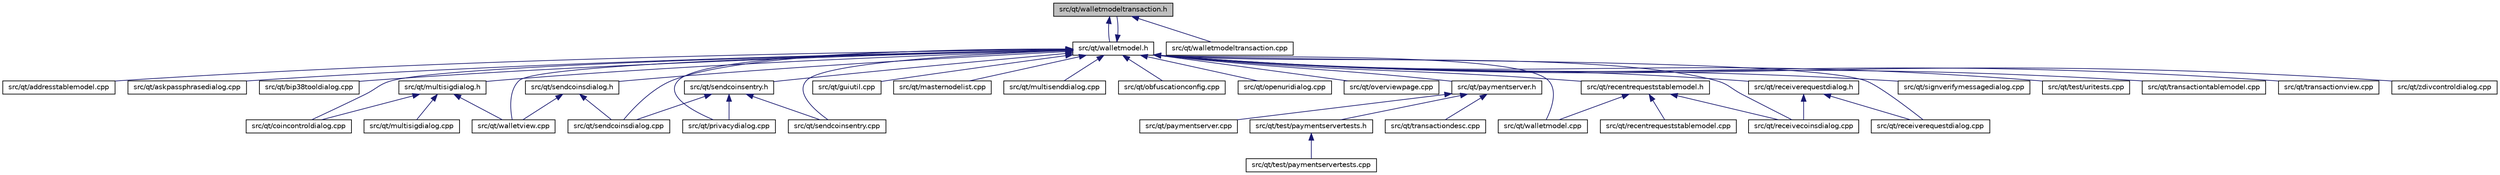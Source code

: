 digraph "src/qt/walletmodeltransaction.h"
{
  edge [fontname="Helvetica",fontsize="10",labelfontname="Helvetica",labelfontsize="10"];
  node [fontname="Helvetica",fontsize="10",shape=record];
  Node146 [label="src/qt/walletmodeltransaction.h",height=0.2,width=0.4,color="black", fillcolor="grey75", style="filled", fontcolor="black"];
  Node146 -> Node147 [dir="back",color="midnightblue",fontsize="10",style="solid",fontname="Helvetica"];
  Node147 [label="src/qt/walletmodel.h",height=0.2,width=0.4,color="black", fillcolor="white", style="filled",URL="$walletmodel_8h.html"];
  Node147 -> Node148 [dir="back",color="midnightblue",fontsize="10",style="solid",fontname="Helvetica"];
  Node148 [label="src/qt/addresstablemodel.cpp",height=0.2,width=0.4,color="black", fillcolor="white", style="filled",URL="$addresstablemodel_8cpp.html"];
  Node147 -> Node146 [dir="back",color="midnightblue",fontsize="10",style="solid",fontname="Helvetica"];
  Node147 -> Node149 [dir="back",color="midnightblue",fontsize="10",style="solid",fontname="Helvetica"];
  Node149 [label="src/qt/askpassphrasedialog.cpp",height=0.2,width=0.4,color="black", fillcolor="white", style="filled",URL="$askpassphrasedialog_8cpp.html"];
  Node147 -> Node150 [dir="back",color="midnightblue",fontsize="10",style="solid",fontname="Helvetica"];
  Node150 [label="src/qt/bip38tooldialog.cpp",height=0.2,width=0.4,color="black", fillcolor="white", style="filled",URL="$bip38tooldialog_8cpp.html"];
  Node147 -> Node151 [dir="back",color="midnightblue",fontsize="10",style="solid",fontname="Helvetica"];
  Node151 [label="src/qt/coincontroldialog.cpp",height=0.2,width=0.4,color="black", fillcolor="white", style="filled",URL="$coincontroldialog_8cpp.html"];
  Node147 -> Node152 [dir="back",color="midnightblue",fontsize="10",style="solid",fontname="Helvetica"];
  Node152 [label="src/qt/multisigdialog.h",height=0.2,width=0.4,color="black", fillcolor="white", style="filled",URL="$multisigdialog_8h.html"];
  Node152 -> Node151 [dir="back",color="midnightblue",fontsize="10",style="solid",fontname="Helvetica"];
  Node152 -> Node153 [dir="back",color="midnightblue",fontsize="10",style="solid",fontname="Helvetica"];
  Node153 [label="src/qt/multisigdialog.cpp",height=0.2,width=0.4,color="black", fillcolor="white", style="filled",URL="$multisigdialog_8cpp.html"];
  Node152 -> Node154 [dir="back",color="midnightblue",fontsize="10",style="solid",fontname="Helvetica"];
  Node154 [label="src/qt/walletview.cpp",height=0.2,width=0.4,color="black", fillcolor="white", style="filled",URL="$walletview_8cpp.html"];
  Node147 -> Node155 [dir="back",color="midnightblue",fontsize="10",style="solid",fontname="Helvetica"];
  Node155 [label="src/qt/guiutil.cpp",height=0.2,width=0.4,color="black", fillcolor="white", style="filled",URL="$guiutil_8cpp.html"];
  Node147 -> Node156 [dir="back",color="midnightblue",fontsize="10",style="solid",fontname="Helvetica"];
  Node156 [label="src/qt/masternodelist.cpp",height=0.2,width=0.4,color="black", fillcolor="white", style="filled",URL="$masternodelist_8cpp.html"];
  Node147 -> Node157 [dir="back",color="midnightblue",fontsize="10",style="solid",fontname="Helvetica"];
  Node157 [label="src/qt/multisenddialog.cpp",height=0.2,width=0.4,color="black", fillcolor="white", style="filled",URL="$multisenddialog_8cpp.html"];
  Node147 -> Node158 [dir="back",color="midnightblue",fontsize="10",style="solid",fontname="Helvetica"];
  Node158 [label="src/qt/obfuscationconfig.cpp",height=0.2,width=0.4,color="black", fillcolor="white", style="filled",URL="$obfuscationconfig_8cpp.html"];
  Node147 -> Node159 [dir="back",color="midnightblue",fontsize="10",style="solid",fontname="Helvetica"];
  Node159 [label="src/qt/openuridialog.cpp",height=0.2,width=0.4,color="black", fillcolor="white", style="filled",URL="$openuridialog_8cpp.html"];
  Node147 -> Node160 [dir="back",color="midnightblue",fontsize="10",style="solid",fontname="Helvetica"];
  Node160 [label="src/qt/overviewpage.cpp",height=0.2,width=0.4,color="black", fillcolor="white", style="filled",URL="$overviewpage_8cpp.html"];
  Node147 -> Node161 [dir="back",color="midnightblue",fontsize="10",style="solid",fontname="Helvetica"];
  Node161 [label="src/qt/paymentserver.h",height=0.2,width=0.4,color="black", fillcolor="white", style="filled",URL="$paymentserver_8h.html"];
  Node161 -> Node162 [dir="back",color="midnightblue",fontsize="10",style="solid",fontname="Helvetica"];
  Node162 [label="src/qt/paymentserver.cpp",height=0.2,width=0.4,color="black", fillcolor="white", style="filled",URL="$paymentserver_8cpp.html"];
  Node161 -> Node163 [dir="back",color="midnightblue",fontsize="10",style="solid",fontname="Helvetica"];
  Node163 [label="src/qt/test/paymentservertests.h",height=0.2,width=0.4,color="black", fillcolor="white", style="filled",URL="$paymentservertests_8h.html"];
  Node163 -> Node164 [dir="back",color="midnightblue",fontsize="10",style="solid",fontname="Helvetica"];
  Node164 [label="src/qt/test/paymentservertests.cpp",height=0.2,width=0.4,color="black", fillcolor="white", style="filled",URL="$paymentservertests_8cpp.html"];
  Node161 -> Node165 [dir="back",color="midnightblue",fontsize="10",style="solid",fontname="Helvetica"];
  Node165 [label="src/qt/transactiondesc.cpp",height=0.2,width=0.4,color="black", fillcolor="white", style="filled",URL="$transactiondesc_8cpp.html"];
  Node147 -> Node166 [dir="back",color="midnightblue",fontsize="10",style="solid",fontname="Helvetica"];
  Node166 [label="src/qt/sendcoinsentry.h",height=0.2,width=0.4,color="black", fillcolor="white", style="filled",URL="$sendcoinsentry_8h.html"];
  Node166 -> Node167 [dir="back",color="midnightblue",fontsize="10",style="solid",fontname="Helvetica"];
  Node167 [label="src/qt/privacydialog.cpp",height=0.2,width=0.4,color="black", fillcolor="white", style="filled",URL="$privacydialog_8cpp.html"];
  Node166 -> Node168 [dir="back",color="midnightblue",fontsize="10",style="solid",fontname="Helvetica"];
  Node168 [label="src/qt/sendcoinsdialog.cpp",height=0.2,width=0.4,color="black", fillcolor="white", style="filled",URL="$sendcoinsdialog_8cpp.html"];
  Node166 -> Node169 [dir="back",color="midnightblue",fontsize="10",style="solid",fontname="Helvetica"];
  Node169 [label="src/qt/sendcoinsentry.cpp",height=0.2,width=0.4,color="black", fillcolor="white", style="filled",URL="$sendcoinsentry_8cpp.html"];
  Node147 -> Node167 [dir="back",color="midnightblue",fontsize="10",style="solid",fontname="Helvetica"];
  Node147 -> Node170 [dir="back",color="midnightblue",fontsize="10",style="solid",fontname="Helvetica"];
  Node170 [label="src/qt/receiverequestdialog.h",height=0.2,width=0.4,color="black", fillcolor="white", style="filled",URL="$receiverequestdialog_8h.html"];
  Node170 -> Node171 [dir="back",color="midnightblue",fontsize="10",style="solid",fontname="Helvetica"];
  Node171 [label="src/qt/receivecoinsdialog.cpp",height=0.2,width=0.4,color="black", fillcolor="white", style="filled",URL="$receivecoinsdialog_8cpp.html"];
  Node170 -> Node172 [dir="back",color="midnightblue",fontsize="10",style="solid",fontname="Helvetica"];
  Node172 [label="src/qt/receiverequestdialog.cpp",height=0.2,width=0.4,color="black", fillcolor="white", style="filled",URL="$receiverequestdialog_8cpp.html"];
  Node147 -> Node173 [dir="back",color="midnightblue",fontsize="10",style="solid",fontname="Helvetica"];
  Node173 [label="src/qt/recentrequeststablemodel.h",height=0.2,width=0.4,color="black", fillcolor="white", style="filled",URL="$recentrequeststablemodel_8h.html"];
  Node173 -> Node171 [dir="back",color="midnightblue",fontsize="10",style="solid",fontname="Helvetica"];
  Node173 -> Node174 [dir="back",color="midnightblue",fontsize="10",style="solid",fontname="Helvetica"];
  Node174 [label="src/qt/recentrequeststablemodel.cpp",height=0.2,width=0.4,color="black", fillcolor="white", style="filled",URL="$recentrequeststablemodel_8cpp.html"];
  Node173 -> Node175 [dir="back",color="midnightblue",fontsize="10",style="solid",fontname="Helvetica"];
  Node175 [label="src/qt/walletmodel.cpp",height=0.2,width=0.4,color="black", fillcolor="white", style="filled",URL="$walletmodel_8cpp.html"];
  Node147 -> Node171 [dir="back",color="midnightblue",fontsize="10",style="solid",fontname="Helvetica"];
  Node147 -> Node172 [dir="back",color="midnightblue",fontsize="10",style="solid",fontname="Helvetica"];
  Node147 -> Node176 [dir="back",color="midnightblue",fontsize="10",style="solid",fontname="Helvetica"];
  Node176 [label="src/qt/sendcoinsdialog.h",height=0.2,width=0.4,color="black", fillcolor="white", style="filled",URL="$sendcoinsdialog_8h.html"];
  Node176 -> Node168 [dir="back",color="midnightblue",fontsize="10",style="solid",fontname="Helvetica"];
  Node176 -> Node154 [dir="back",color="midnightblue",fontsize="10",style="solid",fontname="Helvetica"];
  Node147 -> Node168 [dir="back",color="midnightblue",fontsize="10",style="solid",fontname="Helvetica"];
  Node147 -> Node169 [dir="back",color="midnightblue",fontsize="10",style="solid",fontname="Helvetica"];
  Node147 -> Node177 [dir="back",color="midnightblue",fontsize="10",style="solid",fontname="Helvetica"];
  Node177 [label="src/qt/signverifymessagedialog.cpp",height=0.2,width=0.4,color="black", fillcolor="white", style="filled",URL="$signverifymessagedialog_8cpp.html"];
  Node147 -> Node178 [dir="back",color="midnightblue",fontsize="10",style="solid",fontname="Helvetica"];
  Node178 [label="src/qt/test/uritests.cpp",height=0.2,width=0.4,color="black", fillcolor="white", style="filled",URL="$uritests_8cpp.html"];
  Node147 -> Node179 [dir="back",color="midnightblue",fontsize="10",style="solid",fontname="Helvetica"];
  Node179 [label="src/qt/transactiontablemodel.cpp",height=0.2,width=0.4,color="black", fillcolor="white", style="filled",URL="$transactiontablemodel_8cpp.html"];
  Node147 -> Node180 [dir="back",color="midnightblue",fontsize="10",style="solid",fontname="Helvetica"];
  Node180 [label="src/qt/transactionview.cpp",height=0.2,width=0.4,color="black", fillcolor="white", style="filled",URL="$transactionview_8cpp.html"];
  Node147 -> Node175 [dir="back",color="midnightblue",fontsize="10",style="solid",fontname="Helvetica"];
  Node147 -> Node154 [dir="back",color="midnightblue",fontsize="10",style="solid",fontname="Helvetica"];
  Node147 -> Node181 [dir="back",color="midnightblue",fontsize="10",style="solid",fontname="Helvetica"];
  Node181 [label="src/qt/zdivcontroldialog.cpp",height=0.2,width=0.4,color="black", fillcolor="white", style="filled",URL="$zdivcontroldialog_8cpp.html"];
  Node146 -> Node182 [dir="back",color="midnightblue",fontsize="10",style="solid",fontname="Helvetica"];
  Node182 [label="src/qt/walletmodeltransaction.cpp",height=0.2,width=0.4,color="black", fillcolor="white", style="filled",URL="$walletmodeltransaction_8cpp.html"];
}
